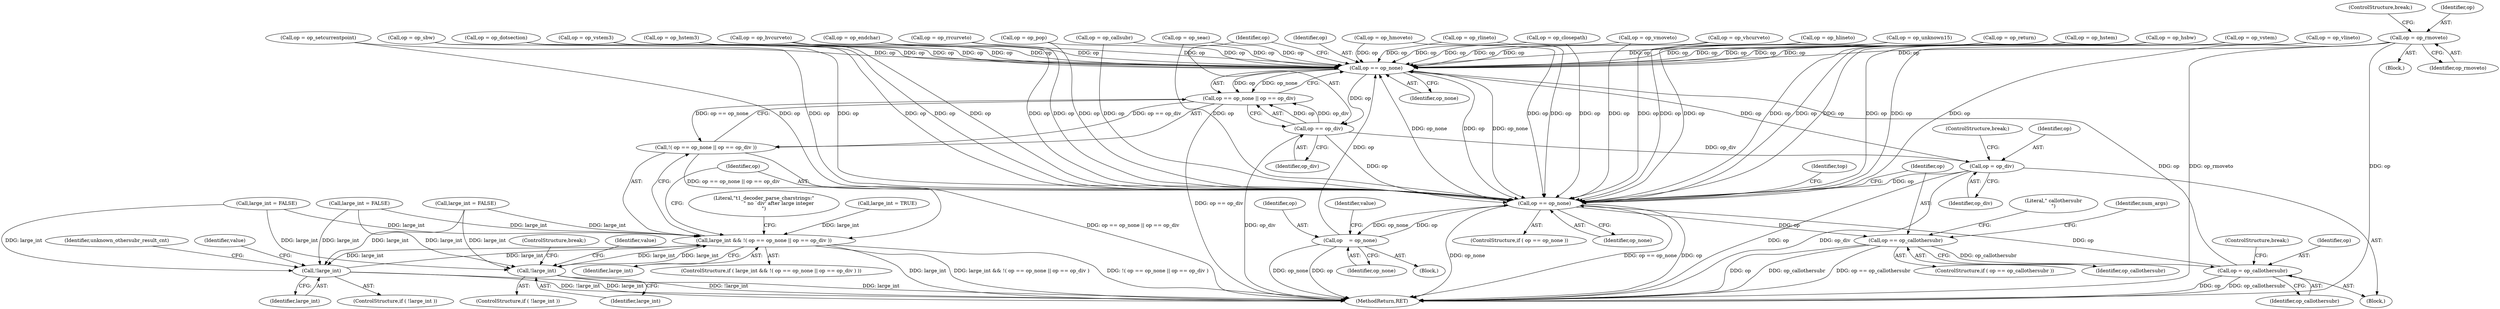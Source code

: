 digraph "0_savannah_f958c48ee431bef8d4d466b40c9cb2d4dbcb7791@API" {
"1000566" [label="(Call,op = op_rmoveto)"];
"1000860" [label="(Call,op == op_none)"];
"1000859" [label="(Call,op == op_none || op == op_div)"];
"1000858" [label="(Call,!( op == op_none || op == op_div ))"];
"1000856" [label="(Call,large_int && !( op == op_none || op == op_div ))"];
"1000723" [label="(Call,!large_int)"];
"1000816" [label="(Call,!large_int)"];
"1000863" [label="(Call,op == op_div)"];
"1000625" [label="(Call,op = op_div)"];
"1000873" [label="(Call,op == op_none)"];
"1000464" [label="(Call,op    = op_none)"];
"1000914" [label="(Call,op == op_callothersubr)"];
"1000630" [label="(Call,op = op_callothersubr)"];
"1000605" [label="(Call,op = op_vstem3)"];
"1000576" [label="(Call,op = op_vhcurveto)"];
"1000465" [label="(Identifier,op)"];
"1000526" [label="(Call,op = op_vlineto)"];
"1000734" [label="(ControlStructure,break;)"];
"1000857" [label="(Identifier,large_int)"];
"1000464" [label="(Call,op    = op_none)"];
"1000610" [label="(Call,op = op_hstem3)"];
"1000541" [label="(Call,op = op_callsubr)"];
"1000921" [label="(Literal,\" callothersubr\n\")"];
"1000598" [label="(Block,)"];
"1002530" [label="(MethodReturn,RET)"];
"1000864" [label="(Identifier,op)"];
"1000872" [label="(ControlStructure,if ( op == op_none ))"];
"1001546" [label="(Identifier,num_args)"];
"1000499" [label="(Block,)"];
"1000858" [label="(Call,!( op == op_none || op == op_div ))"];
"1000856" [label="(Call,large_int && !( op == op_none || op == op_div ))"];
"1000626" [label="(Identifier,op)"];
"1000469" [label="(Identifier,value)"];
"1000600" [label="(Call,op = op_dotsection)"];
"1000816" [label="(Call,!large_int)"];
"1000722" [label="(ControlStructure,if ( !large_int ))"];
"1000860" [label="(Call,op == op_none)"];
"1000568" [label="(Identifier,op_rmoveto)"];
"1000536" [label="(Call,op = op_closepath)"];
"1000581" [label="(Call,op = op_hvcurveto)"];
"1000859" [label="(Call,op == op_none || op == op_div)"];
"1000861" [label="(Identifier,op)"];
"1000863" [label="(Call,op == op_div)"];
"1000724" [label="(Identifier,large_int)"];
"1000627" [label="(Identifier,op_div)"];
"1000632" [label="(Identifier,op_callothersubr)"];
"1000569" [label="(ControlStructure,break;)"];
"1000625" [label="(Call,op = op_div)"];
"1000723" [label="(Call,!large_int)"];
"1000640" [label="(Call,op = op_setcurrentpoint)"];
"1000862" [label="(Identifier,op_none)"];
"1000726" [label="(Identifier,value)"];
"1000914" [label="(Call,op == op_callothersubr)"];
"1000521" [label="(Call,op = op_hlineto)"];
"1000567" [label="(Identifier,op)"];
"1000630" [label="(Call,op = op_callothersubr)"];
"1000839" [label="(Identifier,unknown_othersubr_result_cnt)"];
"1000868" [label="(Literal,\"t1_decoder_parse_charstrings:\"\n                   \" no `div' after large integer\n\")"];
"1000531" [label="(Call,op = op_rrcurveto)"];
"1000815" [label="(ControlStructure,if ( !large_int ))"];
"1000620" [label="(Call,op = op_sbw)"];
"1000615" [label="(Call,op = op_seac)"];
"1000875" [label="(Identifier,op_none)"];
"1000566" [label="(Call,op = op_rmoveto)"];
"1000501" [label="(Call,op = op_hstem)"];
"1000571" [label="(Call,op = op_hmoveto)"];
"1000466" [label="(Identifier,op_none)"];
"1002176" [label="(Call,large_int = FALSE)"];
"1000546" [label="(Call,op = op_return)"];
"1000717" [label="(Call,large_int = TRUE)"];
"1000516" [label="(Call,op = op_rlineto)"];
"1000855" [label="(ControlStructure,if ( large_int && !( op == op_none || op == op_div ) ))"];
"1000873" [label="(Call,op == op_none)"];
"1000817" [label="(Identifier,large_int)"];
"1000915" [label="(Identifier,op)"];
"1000551" [label="(Call,op = op_hsbw)"];
"1000556" [label="(Call,op = op_endchar)"];
"1000880" [label="(Identifier,top)"];
"1000635" [label="(Call,op = op_pop)"];
"1000456" [label="(Block,)"];
"1000913" [label="(ControlStructure,if ( op == op_callothersubr ))"];
"1000916" [label="(Identifier,op_callothersubr)"];
"1000511" [label="(Call,op = op_vmoveto)"];
"1000631" [label="(Identifier,op)"];
"1000633" [label="(ControlStructure,break;)"];
"1000561" [label="(Call,op = op_unknown15)"];
"1000869" [label="(Call,large_int = FALSE)"];
"1000506" [label="(Call,op = op_vstem)"];
"1000449" [label="(Call,large_int = FALSE)"];
"1000865" [label="(Identifier,op_div)"];
"1000874" [label="(Identifier,op)"];
"1000628" [label="(ControlStructure,break;)"];
"1000819" [label="(Identifier,value)"];
"1000566" -> "1000499"  [label="AST: "];
"1000566" -> "1000568"  [label="CFG: "];
"1000567" -> "1000566"  [label="AST: "];
"1000568" -> "1000566"  [label="AST: "];
"1000569" -> "1000566"  [label="CFG: "];
"1000566" -> "1002530"  [label="DDG: op_rmoveto"];
"1000566" -> "1002530"  [label="DDG: op"];
"1000566" -> "1000860"  [label="DDG: op"];
"1000566" -> "1000873"  [label="DDG: op"];
"1000860" -> "1000859"  [label="AST: "];
"1000860" -> "1000862"  [label="CFG: "];
"1000861" -> "1000860"  [label="AST: "];
"1000862" -> "1000860"  [label="AST: "];
"1000864" -> "1000860"  [label="CFG: "];
"1000859" -> "1000860"  [label="CFG: "];
"1000860" -> "1000859"  [label="DDG: op"];
"1000860" -> "1000859"  [label="DDG: op_none"];
"1000640" -> "1000860"  [label="DDG: op"];
"1000576" -> "1000860"  [label="DDG: op"];
"1000521" -> "1000860"  [label="DDG: op"];
"1000610" -> "1000860"  [label="DDG: op"];
"1000501" -> "1000860"  [label="DDG: op"];
"1000571" -> "1000860"  [label="DDG: op"];
"1000546" -> "1000860"  [label="DDG: op"];
"1000511" -> "1000860"  [label="DDG: op"];
"1000600" -> "1000860"  [label="DDG: op"];
"1000625" -> "1000860"  [label="DDG: op"];
"1000561" -> "1000860"  [label="DDG: op"];
"1000464" -> "1000860"  [label="DDG: op"];
"1000506" -> "1000860"  [label="DDG: op"];
"1000620" -> "1000860"  [label="DDG: op"];
"1000556" -> "1000860"  [label="DDG: op"];
"1000630" -> "1000860"  [label="DDG: op"];
"1000615" -> "1000860"  [label="DDG: op"];
"1000541" -> "1000860"  [label="DDG: op"];
"1000581" -> "1000860"  [label="DDG: op"];
"1000526" -> "1000860"  [label="DDG: op"];
"1000635" -> "1000860"  [label="DDG: op"];
"1000605" -> "1000860"  [label="DDG: op"];
"1000516" -> "1000860"  [label="DDG: op"];
"1000531" -> "1000860"  [label="DDG: op"];
"1000536" -> "1000860"  [label="DDG: op"];
"1000551" -> "1000860"  [label="DDG: op"];
"1000873" -> "1000860"  [label="DDG: op_none"];
"1000860" -> "1000863"  [label="DDG: op"];
"1000860" -> "1000873"  [label="DDG: op"];
"1000860" -> "1000873"  [label="DDG: op_none"];
"1000859" -> "1000858"  [label="AST: "];
"1000859" -> "1000863"  [label="CFG: "];
"1000863" -> "1000859"  [label="AST: "];
"1000858" -> "1000859"  [label="CFG: "];
"1000859" -> "1002530"  [label="DDG: op == op_div"];
"1000859" -> "1000858"  [label="DDG: op == op_none"];
"1000859" -> "1000858"  [label="DDG: op == op_div"];
"1000863" -> "1000859"  [label="DDG: op"];
"1000863" -> "1000859"  [label="DDG: op_div"];
"1000858" -> "1000856"  [label="AST: "];
"1000856" -> "1000858"  [label="CFG: "];
"1000858" -> "1002530"  [label="DDG: op == op_none || op == op_div"];
"1000858" -> "1000856"  [label="DDG: op == op_none || op == op_div"];
"1000856" -> "1000855"  [label="AST: "];
"1000856" -> "1000857"  [label="CFG: "];
"1000857" -> "1000856"  [label="AST: "];
"1000868" -> "1000856"  [label="CFG: "];
"1000874" -> "1000856"  [label="CFG: "];
"1000856" -> "1002530"  [label="DDG: !( op == op_none || op == op_div )"];
"1000856" -> "1002530"  [label="DDG: large_int"];
"1000856" -> "1002530"  [label="DDG: large_int && !( op == op_none || op == op_div )"];
"1000856" -> "1000723"  [label="DDG: large_int"];
"1000856" -> "1000816"  [label="DDG: large_int"];
"1000723" -> "1000856"  [label="DDG: large_int"];
"1000869" -> "1000856"  [label="DDG: large_int"];
"1000816" -> "1000856"  [label="DDG: large_int"];
"1000449" -> "1000856"  [label="DDG: large_int"];
"1002176" -> "1000856"  [label="DDG: large_int"];
"1000717" -> "1000856"  [label="DDG: large_int"];
"1000723" -> "1000722"  [label="AST: "];
"1000723" -> "1000724"  [label="CFG: "];
"1000724" -> "1000723"  [label="AST: "];
"1000726" -> "1000723"  [label="CFG: "];
"1000734" -> "1000723"  [label="CFG: "];
"1000723" -> "1002530"  [label="DDG: large_int"];
"1000723" -> "1002530"  [label="DDG: !large_int"];
"1000869" -> "1000723"  [label="DDG: large_int"];
"1000449" -> "1000723"  [label="DDG: large_int"];
"1002176" -> "1000723"  [label="DDG: large_int"];
"1000816" -> "1000815"  [label="AST: "];
"1000816" -> "1000817"  [label="CFG: "];
"1000817" -> "1000816"  [label="AST: "];
"1000819" -> "1000816"  [label="CFG: "];
"1000839" -> "1000816"  [label="CFG: "];
"1000816" -> "1002530"  [label="DDG: !large_int"];
"1000816" -> "1002530"  [label="DDG: large_int"];
"1000869" -> "1000816"  [label="DDG: large_int"];
"1000449" -> "1000816"  [label="DDG: large_int"];
"1002176" -> "1000816"  [label="DDG: large_int"];
"1000863" -> "1000865"  [label="CFG: "];
"1000864" -> "1000863"  [label="AST: "];
"1000865" -> "1000863"  [label="AST: "];
"1000863" -> "1002530"  [label="DDG: op_div"];
"1000863" -> "1000625"  [label="DDG: op_div"];
"1000863" -> "1000873"  [label="DDG: op"];
"1000625" -> "1000598"  [label="AST: "];
"1000625" -> "1000627"  [label="CFG: "];
"1000626" -> "1000625"  [label="AST: "];
"1000627" -> "1000625"  [label="AST: "];
"1000628" -> "1000625"  [label="CFG: "];
"1000625" -> "1002530"  [label="DDG: op"];
"1000625" -> "1002530"  [label="DDG: op_div"];
"1000625" -> "1000873"  [label="DDG: op"];
"1000873" -> "1000872"  [label="AST: "];
"1000873" -> "1000875"  [label="CFG: "];
"1000874" -> "1000873"  [label="AST: "];
"1000875" -> "1000873"  [label="AST: "];
"1000880" -> "1000873"  [label="CFG: "];
"1000915" -> "1000873"  [label="CFG: "];
"1000873" -> "1002530"  [label="DDG: op"];
"1000873" -> "1002530"  [label="DDG: op == op_none"];
"1000873" -> "1002530"  [label="DDG: op_none"];
"1000873" -> "1000464"  [label="DDG: op_none"];
"1000640" -> "1000873"  [label="DDG: op"];
"1000576" -> "1000873"  [label="DDG: op"];
"1000521" -> "1000873"  [label="DDG: op"];
"1000501" -> "1000873"  [label="DDG: op"];
"1000571" -> "1000873"  [label="DDG: op"];
"1000546" -> "1000873"  [label="DDG: op"];
"1000511" -> "1000873"  [label="DDG: op"];
"1000561" -> "1000873"  [label="DDG: op"];
"1000464" -> "1000873"  [label="DDG: op"];
"1000506" -> "1000873"  [label="DDG: op"];
"1000620" -> "1000873"  [label="DDG: op"];
"1000556" -> "1000873"  [label="DDG: op"];
"1000630" -> "1000873"  [label="DDG: op"];
"1000615" -> "1000873"  [label="DDG: op"];
"1000610" -> "1000873"  [label="DDG: op"];
"1000541" -> "1000873"  [label="DDG: op"];
"1000581" -> "1000873"  [label="DDG: op"];
"1000526" -> "1000873"  [label="DDG: op"];
"1000635" -> "1000873"  [label="DDG: op"];
"1000605" -> "1000873"  [label="DDG: op"];
"1000516" -> "1000873"  [label="DDG: op"];
"1000531" -> "1000873"  [label="DDG: op"];
"1000536" -> "1000873"  [label="DDG: op"];
"1000551" -> "1000873"  [label="DDG: op"];
"1000600" -> "1000873"  [label="DDG: op"];
"1000873" -> "1000914"  [label="DDG: op"];
"1000464" -> "1000456"  [label="AST: "];
"1000464" -> "1000466"  [label="CFG: "];
"1000465" -> "1000464"  [label="AST: "];
"1000466" -> "1000464"  [label="AST: "];
"1000469" -> "1000464"  [label="CFG: "];
"1000464" -> "1002530"  [label="DDG: op"];
"1000464" -> "1002530"  [label="DDG: op_none"];
"1000914" -> "1000913"  [label="AST: "];
"1000914" -> "1000916"  [label="CFG: "];
"1000915" -> "1000914"  [label="AST: "];
"1000916" -> "1000914"  [label="AST: "];
"1000921" -> "1000914"  [label="CFG: "];
"1001546" -> "1000914"  [label="CFG: "];
"1000914" -> "1002530"  [label="DDG: op_callothersubr"];
"1000914" -> "1002530"  [label="DDG: op == op_callothersubr"];
"1000914" -> "1002530"  [label="DDG: op"];
"1000914" -> "1000630"  [label="DDG: op_callothersubr"];
"1000630" -> "1000598"  [label="AST: "];
"1000630" -> "1000632"  [label="CFG: "];
"1000631" -> "1000630"  [label="AST: "];
"1000632" -> "1000630"  [label="AST: "];
"1000633" -> "1000630"  [label="CFG: "];
"1000630" -> "1002530"  [label="DDG: op_callothersubr"];
"1000630" -> "1002530"  [label="DDG: op"];
}
